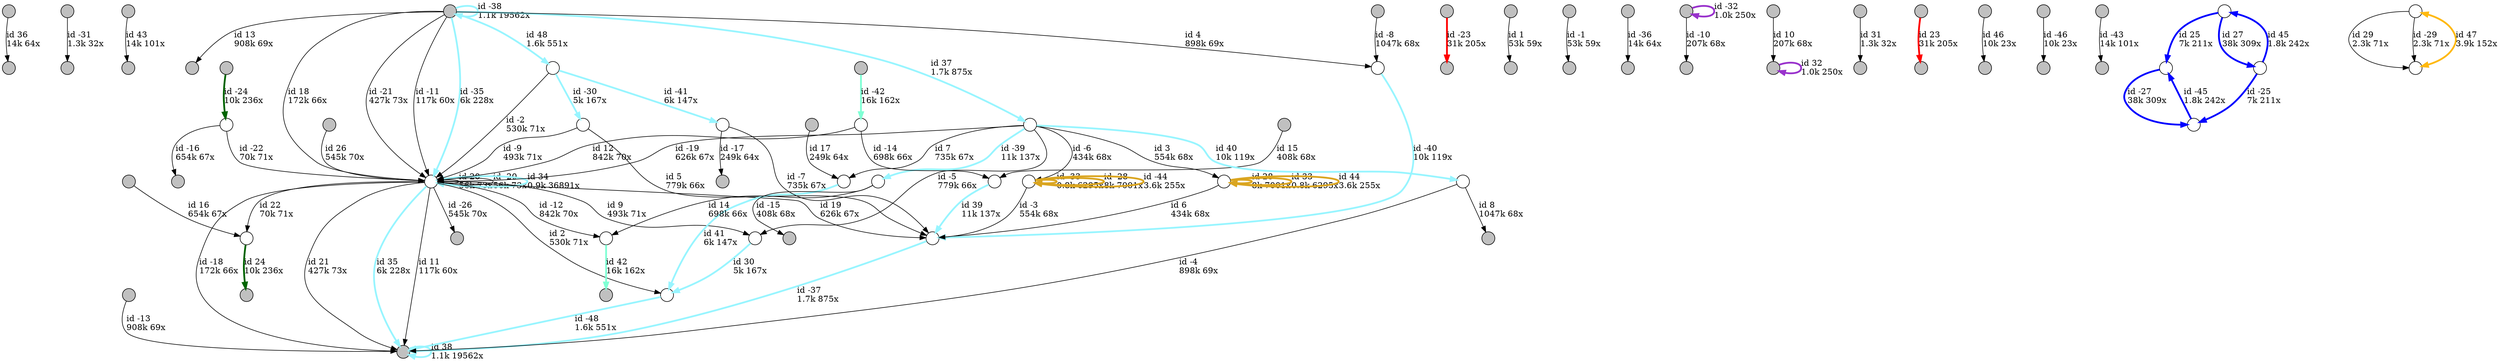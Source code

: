 digraph {
nodesep = 0.5;
node [shape = circle, label = "", height = 0.3];
"0" [style = "filled", fillcolor = "grey"];
"1" [style = "filled", fillcolor = "grey"];
"2" [style = "filled", fillcolor = "grey"];
"3" [style = "filled", fillcolor = "grey"];
"4" [style = "filled", fillcolor = "grey"];
"5" [style = "filled", fillcolor = "grey"];
"6" [style = "filled", fillcolor = "grey"];
"7" [style = "filled", fillcolor = "grey"];
"8" [style = "filled", fillcolor = "grey"];
"9" [style = "filled", fillcolor = "grey"];
"10" [style = "filled", fillcolor = "grey"];
"11" [style = "filled", fillcolor = "grey"];
"12" [style = "filled", fillcolor = "grey"];
"13" [style = "filled", fillcolor = "grey"];
"14" [style = "filled", fillcolor = "grey"];
"15" [style = "filled", fillcolor = "grey"];
"16" [style = "filled", fillcolor = "grey"];
"17" [style = "filled", fillcolor = "grey"];
"18" [style = "filled", fillcolor = "grey"];
"19" [style = "filled", fillcolor = "grey"];
"20" [style = "filled", fillcolor = "grey"];
"21" [style = "filled", fillcolor = "grey"];
"22" [style = "filled", fillcolor = "grey"];
"23" [style = "filled", fillcolor = "grey"];
"24" [style = "filled", fillcolor = "grey"];
"25" [style = "filled", fillcolor = "grey"];
"26" [style = "filled", fillcolor = "grey"];
"27" [style = "filled", fillcolor = "grey"];
"28" [style = "filled", fillcolor = "grey"];
"29" [style = "filled", fillcolor = "grey"];
"30" [style = "filled", fillcolor = "grey"];
"31" [style = "filled", fillcolor = "grey"];
"32" [style = "filled", fillcolor = "grey"];
"33" [style = "filled", fillcolor = "grey"];
"34" [style = "filled", fillcolor = "grey"];
"35" [style = "filled", fillcolor = "grey"];
"36" [style = "filled", fillcolor = "grey"];
"37" [style = "filled", fillcolor = "grey"];
"38" [style = "filled", fillcolor = "grey"];
"39" [style = "filled", fillcolor = "grey"];
"40" [style = "filled", fillcolor = "grey"];
"41" [style = "filled", fillcolor = "grey"];
"42" [style = "filled", fillcolor = "grey"];
"43" [style = "filled", fillcolor = "grey"];
"44" [style = "filled", fillcolor = "grey"];
"45" [style = "filled", fillcolor = "grey"];
"7" -> "29" [label = "id 1\l53k 59x", color = "black"] ;
"28" -> "12" [label = "id -1\l53k 59x", color = "black"] ;
"47" -> "46" [label = "id 2\l530k 71x", color = "black"] ;
"48" -> "47" [label = "id -2\l530k 71x", color = "black"] ;
"50" -> "49" [label = "id 3\l554k 68x", color = "black"] ;
"17" -> "51" [label = "id 4\l898k 69x", color = "black"] ;
"53" -> "52" [label = "id 5\l779k 66x", color = "black"] ;
"50" -> "54" [label = "id -5\l779k 66x", color = "black"] ;
"49" -> "52" [label = "id 6\l434k 68x", color = "black"] ;
"50" -> "55" [label = "id 7\l735k 67x", color = "black"] ;
"56" -> "18" [label = "id 8\l1047k 68x", color = "black"] ;
"47" -> "54" [label = "id 9\l493k 71x", color = "black"] ;
"43" -> "21" [label = "id 10\l207k 68x", color = "black"] ;
"22" -> "20" [label = "id -10\l207k 68x", color = "black"] ;
"47" -> "3" [label = "id 11\l117k 60x", color = "black"] ;
"17" -> "47" [label = "id -11\l117k 60x", color = "black"] ;
"57" -> "47" [label = "id 12\l842k 70x", color = "black"] ;
"17" -> "8" [label = "id 13\l908k 69x", color = "black"] ;
"16" -> "3" [label = "id -13\l908k 69x", color = "black"] ;
"59" -> "58" [label = "id 14\l698k 66x", color = "black"] ;
"47" -> "58" [label = "id -12\l842k 70x", color = "black"] ;
"35" -> "51" [label = "id -8\l1047k 68x", color = "black"] ;
"26" -> "60" [label = "id 15\l408k 68x", color = "black"] ;
"61" -> "52" [label = "id -7\l735k 67x", color = "black"] ;
"5" -> "62" [label = "id 16\l654k 67x", color = "black"] ;
"63" -> "19" [label = "id -16\l654k 67x", color = "black"] ;
"50" -> "64" [label = "id -6\l434k 68x", color = "black"] ;
"11" -> "55" [label = "id 17\l249k 64x", color = "black"] ;
"57" -> "60" [label = "id -14\l698k 66x", color = "black"] ;
"17" -> "47" [label = "id 18\l172k 66x", color = "black"] ;
"47" -> "3" [label = "id -18\l172k 66x", color = "black"] ;
"47" -> "52" [label = "id 19\l626k 67x", color = "black"] ;
"47" -> "47" [label = "id 20\l56k 73x", color = "black"] ;
"47" -> "47" [label = "id -20\l56k 73x", color = "black"] ;
"47" -> "3" [label = "id 21\l427k 73x", color = "black"] ;
"56" -> "3" [label = "id -4\l898k 69x", color = "black"] ;
"53" -> "47" [label = "id -9\l493k 71x", color = "black"] ;
"47" -> "62" [label = "id 22\l70k 71x", color = "black"] ;
"32" -> "30" [label = "id 23\l31k 205x", color = "red" , penwidth = 3] ;
"4" -> "40" [label = "id -23\l31k 205x", color = "red" , penwidth = 3] ;
"62" -> "9" [label = "id 24\l10k 236x", color = "darkgreen" , penwidth = 3] ;
"66" -> "65" [label = "id 25\l7k 211x", color = "blue" , penwidth = 3] ;
"68" -> "67" [label = "id -25\l7k 211x", color = "blue" , penwidth = 3] ;
"38" -> "47" [label = "id 26\l545k 70x", color = "black"] ;
"47" -> "37" [label = "id -26\l545k 70x", color = "black"] ;
"66" -> "68" [label = "id 27\l38k 309x", color = "blue" , penwidth = 3] ;
"65" -> "67" [label = "id -27\l38k 309x", color = "blue" , penwidth = 3] ;
"49" -> "49" [label = "id 28\l8k 7001x", color = "goldenrod" , penwidth = 3] ;
"70" -> "69" [label = "id 29\l2.3k 71x", color = "black"] ;
"61" -> "39" [label = "id -17\l249k 64x", color = "black"] ;
"54" -> "46" [label = "id 30\l5k 167x", color = "cadetblue1" , penwidth = 3] ;
"48" -> "53" [label = "id -30\l5k 167x", color = "cadetblue1" , penwidth = 3] ;
"50" -> "47" [label = "id -19\l626k 67x", color = "black"] ;
"23" -> "63" [label = "id -24\l10k 236x", color = "darkgreen" , penwidth = 3] ;
"64" -> "52" [label = "id -3\l554k 68x", color = "black"] ;
"27" -> "24" [label = "id 31\l1.3k 32x", color = "black"] ;
"21" -> "21" [label = "id 32\l1.0k 250x", color = "darkorchid" , penwidth = 3] ;
"49" -> "49" [label = "id 33\l0.8k 6295x", color = "goldenrod" , penwidth = 3] ;
"64" -> "64" [label = "id -33\l0.8k 6295x", color = "goldenrod" , penwidth = 3] ;
"47" -> "47" [label = "id 34\l0.9k 36891x", color = "cadetblue1" , penwidth = 3, dir = both] ;
"47" -> "3" [label = "id 35\l6k 228x", color = "cadetblue1" , penwidth = 3] ;
"59" -> "6" [label = "id -15\l408k 68x", color = "black"] ;
"0" -> "10" [label = "id 36\l14k 64x", color = "black"] ;
"17" -> "50" [label = "id 37\l1.7k 875x", color = "cadetblue1" , penwidth = 3] ;
"3" -> "3" [label = "id 38\l1.1k 19562x", color = "cadetblue1" , penwidth = 3] ;
"60" -> "52" [label = "id 39\l11k 137x", color = "cadetblue1" , penwidth = 3] ;
"50" -> "56" [label = "id 40\l10k 119x", color = "cadetblue1" , penwidth = 3] ;
"63" -> "47" [label = "id -22\l70k 71x", color = "black"] ;
"55" -> "46" [label = "id 41\l6k 147x", color = "cadetblue1" , penwidth = 3] ;
"70" -> "69" [label = "id -29\l2.3k 71x", color = "black"] ;
"58" -> "13" [label = "id 42\l16k 162x", color = "aquamarine1" , penwidth = 3] ;
"2" -> "34" [label = "id 43\l14k 101x", color = "black"] ;
"17" -> "47" [label = "id -35\l6k 228x", color = "cadetblue1" , penwidth = 3] ;
"49" -> "49" [label = "id 44\l3.6k 255x", color = "goldenrod" , penwidth = 3] ;
"68" -> "66" [label = "id 45\l1.8k 242x", color = "blue" , penwidth = 3] ;
"41" -> "42" [label = "id -43\l14k 101x", color = "black"] ;
"17" -> "17" [label = "id -38\l1.1k 19562x", color = "cadetblue1" , penwidth = 3] ;
"44" -> "31" [label = "id 46\l10k 23x", color = "black"] ;
"64" -> "64" [label = "id -28\l8k 7001x", color = "goldenrod" , penwidth = 3] ;
"33" -> "45" [label = "id -46\l10k 23x", color = "black"] ;
"25" -> "1" [label = "id -31\l1.3k 32x", color = "black"] ;
"67" -> "65" [label = "id -45\l1.8k 242x", color = "blue" , penwidth = 3] ;
"36" -> "57" [label = "id -42\l16k 162x", color = "aquamarine1" , penwidth = 3] ;
"52" -> "3" [label = "id -37\l1.7k 875x", color = "cadetblue1" , penwidth = 3] ;
"69" -> "70" [label = "id 47\l3.9k 152x", color = "darkgoldenrod1" , penwidth = 3, dir = both] ;
"15" -> "14" [label = "id -36\l14k 64x", color = "black"] ;
"17" -> "48" [label = "id 48\l1.6k 551x", color = "cadetblue1" , penwidth = 3] ;
"50" -> "59" [label = "id -39\l11k 137x", color = "cadetblue1" , penwidth = 3] ;
"51" -> "52" [label = "id -40\l10k 119x", color = "cadetblue1" , penwidth = 3] ;
"46" -> "3" [label = "id -48\l1.6k 551x", color = "cadetblue1" , penwidth = 3] ;
"22" -> "22" [label = "id -32\l1.0k 250x", color = "darkorchid" , penwidth = 3] ;
"48" -> "61" [label = "id -41\l6k 147x", color = "cadetblue1" , penwidth = 3] ;
"17" -> "47" [label = "id -21\l427k 73x", color = "black"] ;
"64" -> "64" [label = "id -44\l3.6k 255x", color = "goldenrod" , penwidth = 3] ;
}
